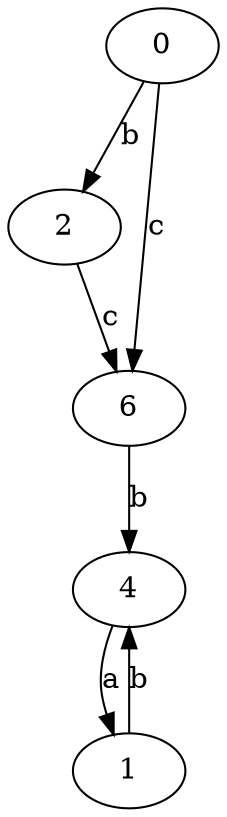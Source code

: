 strict digraph  {
0;
1;
2;
4;
6;
0 -> 2  [label=b];
0 -> 6  [label=c];
1 -> 4  [label=b];
2 -> 6  [label=c];
4 -> 1  [label=a];
6 -> 4  [label=b];
}
